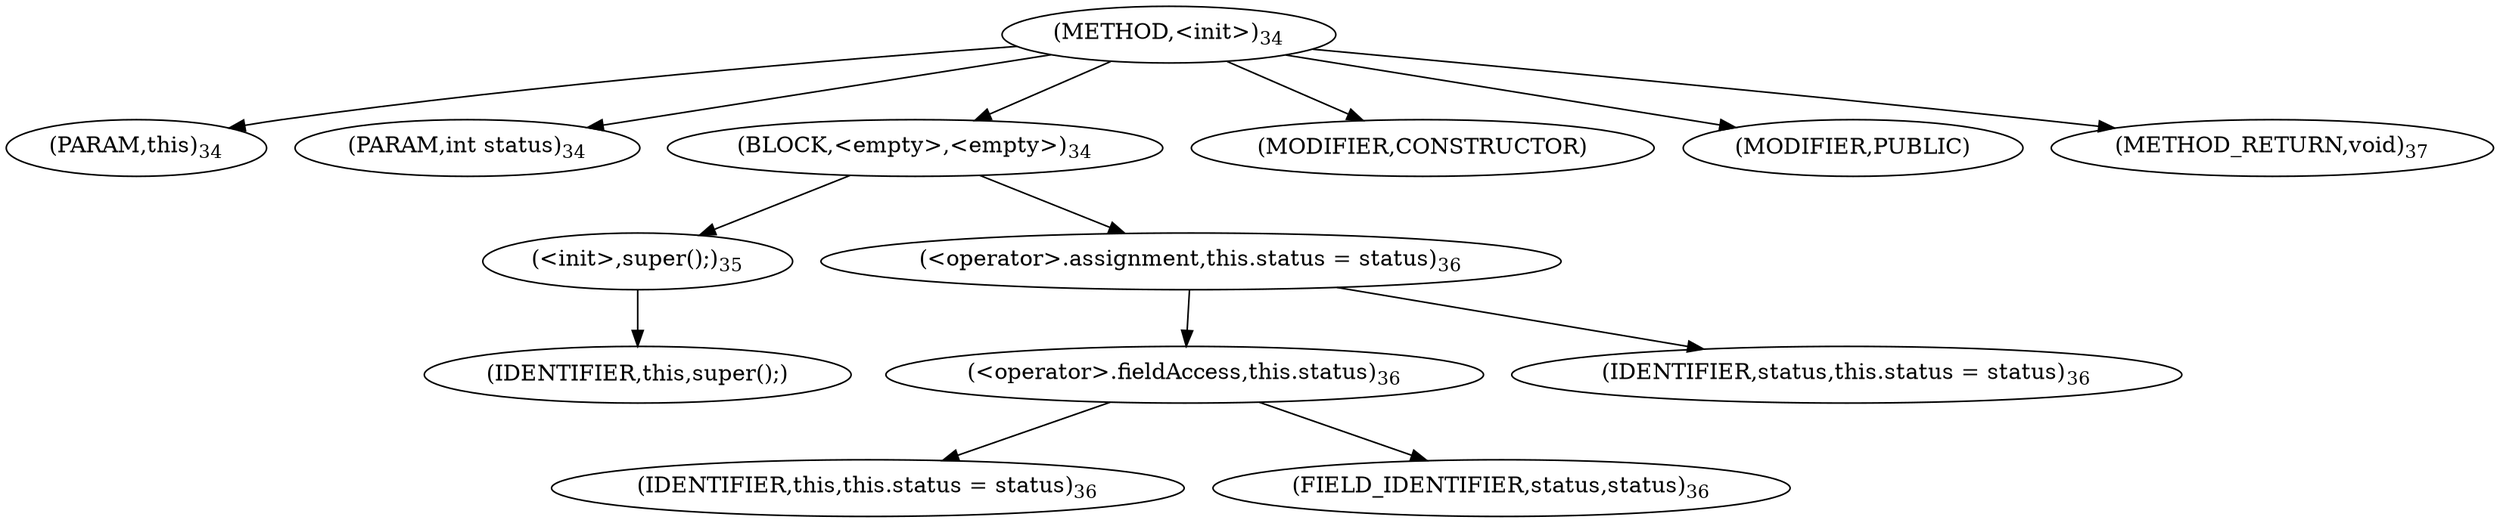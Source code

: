 digraph "&lt;init&gt;" {  
"17" [label = <(METHOD,&lt;init&gt;)<SUB>34</SUB>> ]
"4" [label = <(PARAM,this)<SUB>34</SUB>> ]
"18" [label = <(PARAM,int status)<SUB>34</SUB>> ]
"19" [label = <(BLOCK,&lt;empty&gt;,&lt;empty&gt;)<SUB>34</SUB>> ]
"20" [label = <(&lt;init&gt;,super();)<SUB>35</SUB>> ]
"3" [label = <(IDENTIFIER,this,super();)> ]
"21" [label = <(&lt;operator&gt;.assignment,this.status = status)<SUB>36</SUB>> ]
"22" [label = <(&lt;operator&gt;.fieldAccess,this.status)<SUB>36</SUB>> ]
"5" [label = <(IDENTIFIER,this,this.status = status)<SUB>36</SUB>> ]
"23" [label = <(FIELD_IDENTIFIER,status,status)<SUB>36</SUB>> ]
"24" [label = <(IDENTIFIER,status,this.status = status)<SUB>36</SUB>> ]
"25" [label = <(MODIFIER,CONSTRUCTOR)> ]
"26" [label = <(MODIFIER,PUBLIC)> ]
"27" [label = <(METHOD_RETURN,void)<SUB>37</SUB>> ]
  "17" -> "4" 
  "17" -> "18" 
  "17" -> "19" 
  "17" -> "25" 
  "17" -> "26" 
  "17" -> "27" 
  "19" -> "20" 
  "19" -> "21" 
  "20" -> "3" 
  "21" -> "22" 
  "21" -> "24" 
  "22" -> "5" 
  "22" -> "23" 
}
